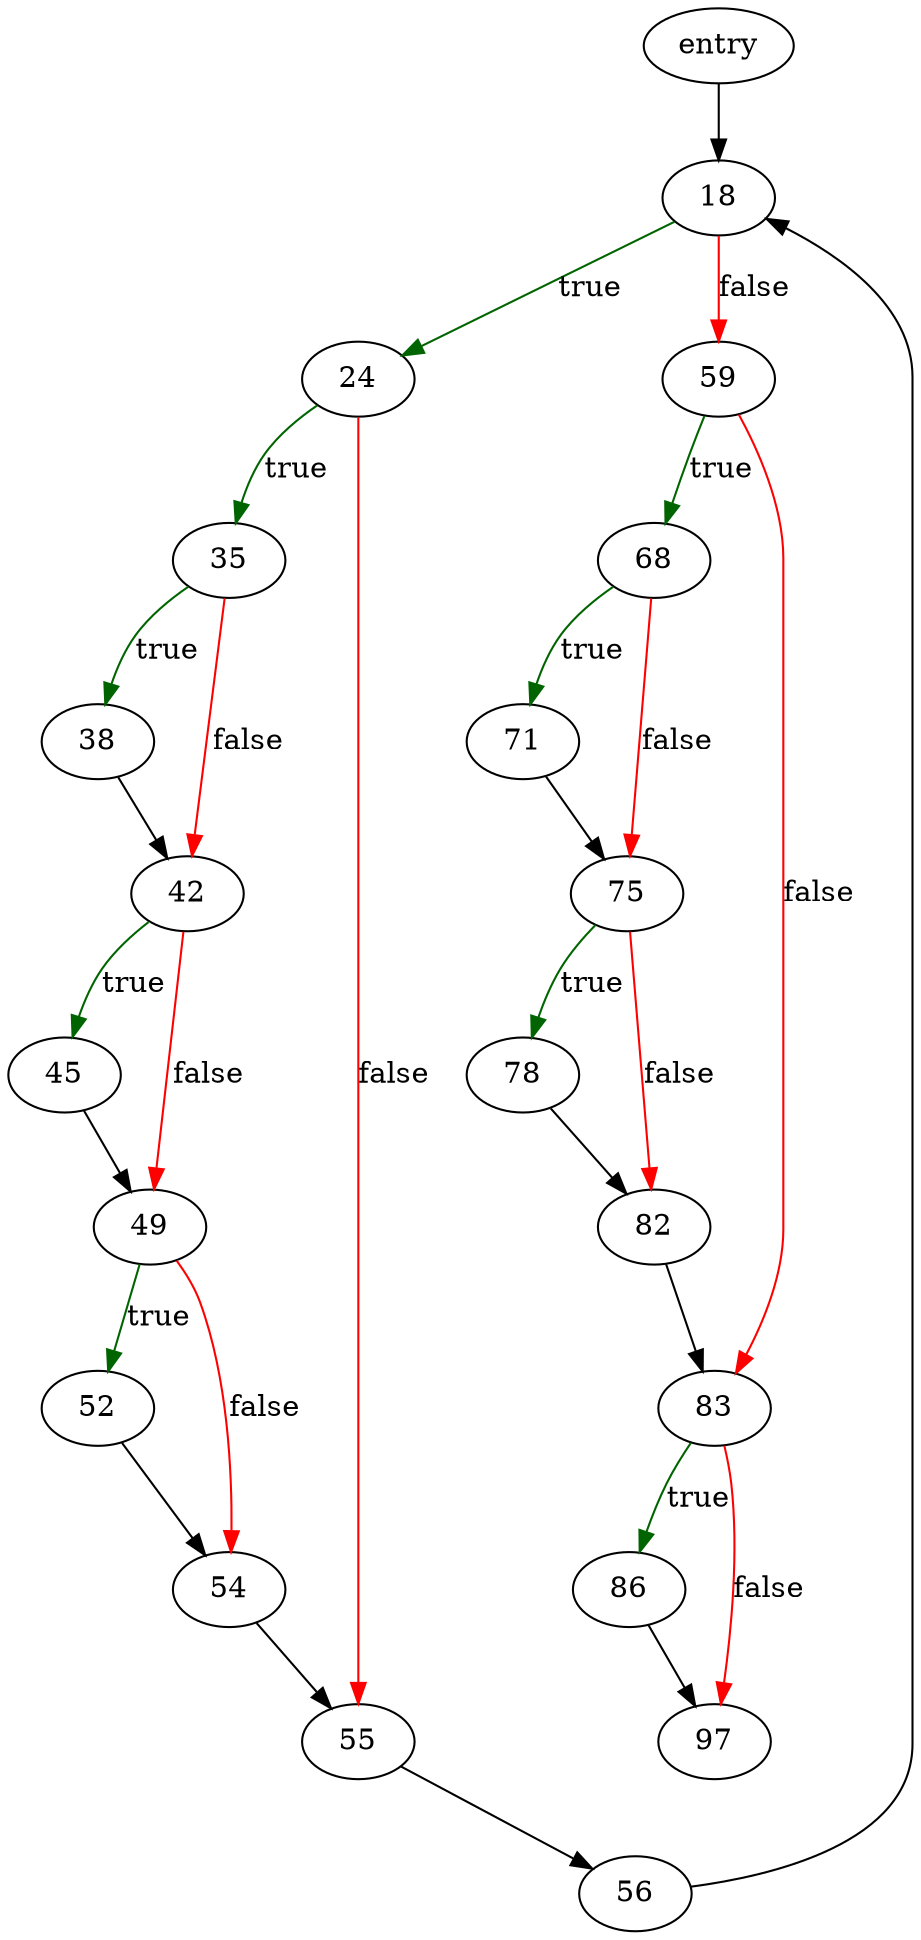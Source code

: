 digraph "vdbeCloseStatement" {
	// Node definitions.
	2 [label=entry];
	18;
	24;
	35;
	38;
	42;
	45;
	49;
	52;
	54;
	55;
	56;
	59;
	68;
	71;
	75;
	78;
	82;
	83;
	86;
	97;

	// Edge definitions.
	2 -> 18;
	18 -> 24 [
		color=darkgreen
		label=true
	];
	18 -> 59 [
		color=red
		label=false
	];
	24 -> 35 [
		color=darkgreen
		label=true
	];
	24 -> 55 [
		color=red
		label=false
	];
	35 -> 38 [
		color=darkgreen
		label=true
	];
	35 -> 42 [
		color=red
		label=false
	];
	38 -> 42;
	42 -> 45 [
		color=darkgreen
		label=true
	];
	42 -> 49 [
		color=red
		label=false
	];
	45 -> 49;
	49 -> 52 [
		color=darkgreen
		label=true
	];
	49 -> 54 [
		color=red
		label=false
	];
	52 -> 54;
	54 -> 55;
	55 -> 56;
	56 -> 18;
	59 -> 68 [
		color=darkgreen
		label=true
	];
	59 -> 83 [
		color=red
		label=false
	];
	68 -> 71 [
		color=darkgreen
		label=true
	];
	68 -> 75 [
		color=red
		label=false
	];
	71 -> 75;
	75 -> 78 [
		color=darkgreen
		label=true
	];
	75 -> 82 [
		color=red
		label=false
	];
	78 -> 82;
	82 -> 83;
	83 -> 86 [
		color=darkgreen
		label=true
	];
	83 -> 97 [
		color=red
		label=false
	];
	86 -> 97;
}